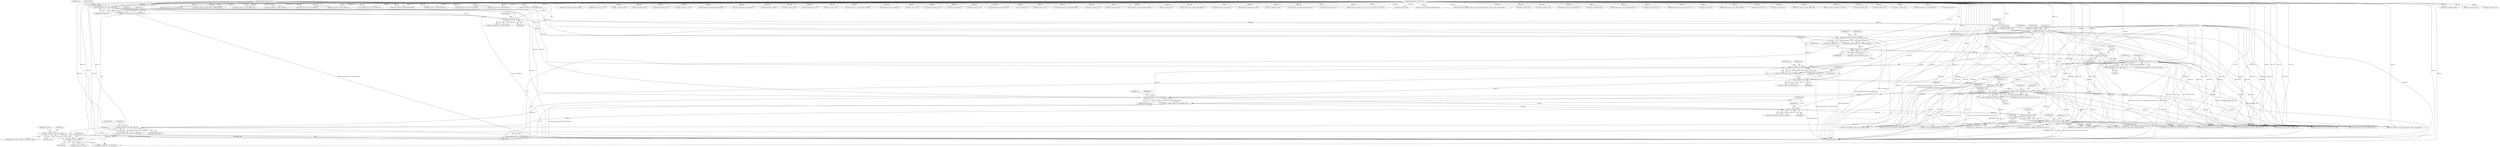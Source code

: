 digraph "0_ghostscript_8a3257b01faa899dd9b5e35c6bb3403cd709c371@pointer" {
"1000206" [label="(Call,pdf_is_array(ctx, obj) && proc->op_d)"];
"1000207" [label="(Call,pdf_is_array(ctx, obj))"];
"1000201" [label="(Call,pdf_dict_get(ctx, dict, PDF_NAME_D))"];
"1000187" [label="(Call,pdf_is_number(ctx, obj))"];
"1000181" [label="(Call,pdf_dict_get(ctx, dict, PDF_NAME_ML))"];
"1000170" [label="(Call,proc->op_j(ctx, proc, fz_clampi(pdf_to_int(ctx, obj), 0, 2)))"];
"1000174" [label="(Call,pdf_to_int(ctx, obj))"];
"1000164" [label="(Call,pdf_is_int(ctx, obj))"];
"1000158" [label="(Call,pdf_dict_get(ctx, dict, PDF_NAME_LJ))"];
"1000141" [label="(Call,pdf_is_int(ctx, obj))"];
"1000135" [label="(Call,pdf_dict_get(ctx, dict, PDF_NAME_LC))"];
"1000121" [label="(Call,pdf_is_number(ctx, obj))"];
"1000115" [label="(Call,pdf_dict_get(ctx, dict, PDF_NAME_LW))"];
"1000107" [label="(MethodParameterIn,fz_context *ctx)"];
"1000110" [label="(MethodParameterIn,pdf_obj *dict)"];
"1000113" [label="(Call,obj = pdf_dict_get(ctx, dict, PDF_NAME_LW))"];
"1000127" [label="(Call,proc->op_w(ctx, proc, pdf_to_real(ctx, obj)))"];
"1000130" [label="(Call,pdf_to_real(ctx, obj))"];
"1000108" [label="(MethodParameterIn,pdf_processor *proc)"];
"1000133" [label="(Call,obj = pdf_dict_get(ctx, dict, PDF_NAME_LC))"];
"1000147" [label="(Call,proc->op_J(ctx, proc, fz_clampi(pdf_to_int(ctx, obj), 0, 2)))"];
"1000151" [label="(Call,pdf_to_int(ctx, obj))"];
"1000150" [label="(Call,fz_clampi(pdf_to_int(ctx, obj), 0, 2))"];
"1000156" [label="(Call,obj = pdf_dict_get(ctx, dict, PDF_NAME_LJ))"];
"1000173" [label="(Call,fz_clampi(pdf_to_int(ctx, obj), 0, 2))"];
"1000179" [label="(Call,obj = pdf_dict_get(ctx, dict, PDF_NAME_ML))"];
"1000193" [label="(Call,proc->op_M(ctx, proc, pdf_to_real(ctx, obj)))"];
"1000196" [label="(Call,pdf_to_real(ctx, obj))"];
"1000199" [label="(Call,obj = pdf_dict_get(ctx, dict, PDF_NAME_D))"];
"1000530" [label="(Call,proc->op_gs_BM(ctx, proc, pdf_to_name(ctx, obj)))"];
"1000129" [label="(Identifier,proc)"];
"1000211" [label="(Identifier,proc)"];
"1000705" [label="(Call,pdf_drop_xobject(ctx, xobj))"];
"1000119" [label="(ControlStructure,if (pdf_is_number(ctx, obj) && proc->op_w))"];
"1000243" [label="(Call,pdf_is_name(ctx, obj))"];
"1000454" [label="(Call,pdf_is_name(ctx, tr))"];
"1000585" [label="(Call,pdf_load_xobject(ctx, csi->doc, group))"];
"1000293" [label="(Call,pdf_array_get(ctx, obj, 0))"];
"1000202" [label="(Identifier,ctx)"];
"1000216" [label="(Identifier,dash_array)"];
"1000538" [label="(Call,pdf_dict_get(ctx, dict, PDF_NAME_SMask))"];
"1000160" [label="(Identifier,dict)"];
"1000208" [label="(Identifier,ctx)"];
"1000524" [label="(Call,pdf_is_name(ctx, obj))"];
"1000533" [label="(Call,pdf_to_name(ctx, obj))"];
"1000132" [label="(Identifier,obj)"];
"1000729" [label="(MethodReturn,RET)"];
"1000224" [label="(Call,pdf_array_get(ctx, obj, 1))"];
"1000201" [label="(Call,pdf_dict_get(ctx, dict, PDF_NAME_D))"];
"1000263" [label="(Call,pdf_is_number(ctx, obj))"];
"1000435" [label="(Call,pdf_name_eq(ctx, obj, PDF_NAME_Default))"];
"1000210" [label="(Call,proc->op_d)"];
"1000134" [label="(Identifier,obj)"];
"1000155" [label="(Literal,2)"];
"1000174" [label="(Call,pdf_to_int(ctx, obj))"];
"1000627" [label="(Call,fz_drop_colorspace(ctx, colorspace))"];
"1000128" [label="(Identifier,ctx)"];
"1000209" [label="(Identifier,obj)"];
"1000332" [label="(Call,pdf_drop_font(ctx, font))"];
"1000107" [label="(MethodParameterIn,fz_context *ctx)"];
"1000272" [label="(Call,pdf_to_real(ctx, obj))"];
"1000177" [label="(Literal,0)"];
"1000138" [label="(Identifier,PDF_NAME_LC)"];
"1000656" [label="(Call,pdf_array_get(ctx, bc, k))"];
"1000361" [label="(Call,pdf_dict_get(ctx, dict, PDF_NAME_op))"];
"1000483" [label="(Call,pdf_to_real(ctx, obj))"];
"1000667" [label="(Call,pdf_name_eq(ctx, s, PDF_NAME_Luminosity))"];
"1000257" [label="(Call,pdf_dict_get(ctx, dict, PDF_NAME_FL))"];
"1000179" [label="(Call,obj = pdf_dict_get(ctx, dict, PDF_NAME_ML))"];
"1000195" [label="(Identifier,proc)"];
"1000148" [label="(Identifier,ctx)"];
"1000154" [label="(Literal,0)"];
"1000601" [label="(Call,fz_colorspace_n(ctx, colorspace))"];
"1000151" [label="(Call,pdf_to_int(ctx, obj))"];
"1000193" [label="(Call,proc->op_M(ctx, proc, pdf_to_real(ctx, obj)))"];
"1000500" [label="(Call,proc->op_gs_ca(ctx, proc, pdf_to_real(ctx, obj)))"];
"1000322" [label="(Call,proc->op_Tf(ctx, proc, \"ExtGState\", font, pdf_to_real(ctx, font_size)))"];
"1000142" [label="(Identifier,ctx)"];
"1000269" [label="(Call,proc->op_i(ctx, proc, pdf_to_real(ctx, obj)))"];
"1000118" [label="(Identifier,PDF_NAME_LW)"];
"1000149" [label="(Identifier,proc)"];
"1000381" [label="(Call,pdf_dict_get(ctx, dict, PDF_NAME_OPM))"];
"1000387" [label="(Call,pdf_is_int(ctx, obj))"];
"1000172" [label="(Identifier,proc)"];
"1000518" [label="(Call,pdf_array_get(ctx, obj, 0))"];
"1000120" [label="(Call,pdf_is_number(ctx, obj) && proc->op_w)"];
"1000125" [label="(Identifier,proc)"];
"1000283" [label="(Call,pdf_is_array(ctx, obj))"];
"1000637" [label="(Call,pdf_is_array(ctx, bc))"];
"1000401" [label="(Call,pdf_dict_get(ctx, dict, PDF_NAME_UseBlackPtComp))"];
"1000662" [label="(Call,pdf_dict_get(ctx, obj, PDF_NAME_S))"];
"1000480" [label="(Call,proc->op_gs_CA(ctx, proc, pdf_to_real(ctx, obj)))"];
"1000115" [label="(Call,pdf_dict_get(ctx, dict, PDF_NAME_LW))"];
"1000173" [label="(Call,fz_clampi(pdf_to_int(ctx, obj), 0, 2))"];
"1000206" [label="(Call,pdf_is_array(ctx, obj) && proc->op_d)"];
"1000709" [label="(Call,fz_rethrow(ctx))"];
"1000186" [label="(Call,pdf_is_number(ctx, obj) && proc->op_M)"];
"1000176" [label="(Identifier,obj)"];
"1000110" [label="(MethodParameterIn,pdf_obj *dict)"];
"1000166" [label="(Identifier,obj)"];
"1000123" [label="(Identifier,obj)"];
"1000136" [label="(Identifier,ctx)"];
"1000116" [label="(Identifier,ctx)"];
"1000133" [label="(Call,obj = pdf_dict_get(ctx, dict, PDF_NAME_LC))"];
"1000376" [label="(Call,pdf_to_bool(ctx, obj))"];
"1000184" [label="(Identifier,PDF_NAME_ML)"];
"1000717" [label="(Call,pdf_name_eq(ctx, obj, PDF_NAME_None))"];
"1000205" [label="(ControlStructure,if (pdf_is_array(ctx, obj) && proc->op_d))"];
"1000513" [label="(Call,pdf_is_array(ctx, obj))"];
"1000714" [label="(Call,pdf_is_name(ctx, obj))"];
"1000121" [label="(Call,pdf_is_number(ctx, obj))"];
"1000197" [label="(Identifier,ctx)"];
"1000108" [label="(MethodParameterIn,pdf_processor *proc)"];
"1000194" [label="(Identifier,ctx)"];
"1000439" [label="(Call,fz_warn(ctx, \"ignoring transfer function\"))"];
"1000353" [label="(Call,proc->op_gs_OP(ctx, proc, pdf_to_bool(ctx, obj)))"];
"1000367" [label="(Call,pdf_is_bool(ctx, obj))"];
"1000217" [label="(Call,pdf_array_get(ctx, obj, 0))"];
"1000183" [label="(Identifier,dict)"];
"1000688" [label="(Call,pdf_name_eq(ctx, tr, PDF_NAME_Identity))"];
"1000130" [label="(Call,pdf_to_real(ctx, obj))"];
"1000232" [label="(Call,pdf_to_real(ctx, dash_phase))"];
"1000594" [label="(Call,pdf_xobject_colorspace(ctx, xobj))"];
"1000158" [label="(Call,pdf_dict_get(ctx, dict, PDF_NAME_LJ))"];
"1000113" [label="(Call,obj = pdf_dict_get(ctx, dict, PDF_NAME_LW))"];
"1000494" [label="(Call,pdf_is_number(ctx, obj))"];
"1000111" [label="(Block,)"];
"1000463" [label="(Call,fz_warn(ctx, \"ignoring transfer function\"))"];
"1000165" [label="(Identifier,ctx)"];
"1000468" [label="(Call,pdf_dict_get(ctx, dict, PDF_NAME_CA))"];
"1000300" [label="(Call,pdf_array_get(ctx, obj, 1))"];
"1000307" [label="(Call,load_font_or_hail_mary(ctx, csi->doc, csi->rdb, font_ref, 0, csi->cookie))"];
"1000580" [label="(Call,pdf_to_num(ctx, obj))"];
"1000692" [label="(Call,fz_warn(ctx, \"ignoring transfer function\"))"];
"1000159" [label="(Identifier,ctx)"];
"1000162" [label="(ControlStructure,if (pdf_is_int(ctx, obj) && proc->op_j))"];
"1000419" [label="(Call,pdf_dict_get(ctx, dict, PDF_NAME_TR2))"];
"1000156" [label="(Call,obj = pdf_dict_get(ctx, dict, PDF_NAME_LJ))"];
"1000171" [label="(Identifier,ctx)"];
"1000122" [label="(Identifier,ctx)"];
"1000576" [label="(Call,fz_throw(ctx, FZ_ERROR_SYNTAX, \"cannot load softmask xobject (%d 0 R)\", pdf_to_num(ctx, obj)))"];
"1000189" [label="(Identifier,obj)"];
"1000237" [label="(Call,pdf_dict_get(ctx, dict, PDF_NAME_RI))"];
"1000503" [label="(Call,pdf_to_real(ctx, obj))"];
"1000147" [label="(Call,proc->op_J(ctx, proc, fz_clampi(pdf_to_int(ctx, obj), 0, 2)))"];
"1000117" [label="(Identifier,dict)"];
"1000141" [label="(Call,pdf_is_int(ctx, obj))"];
"1000150" [label="(Call,fz_clampi(pdf_to_int(ctx, obj), 0, 2))"];
"1000252" [label="(Call,pdf_to_name(ctx, obj))"];
"1000569" [label="(Call,pdf_dict_get(ctx, obj, PDF_NAME_G))"];
"1000168" [label="(Identifier,proc)"];
"1000373" [label="(Call,proc->op_gs_op(ctx, proc, pdf_to_bool(ctx, obj)))"];
"1000474" [label="(Call,pdf_is_number(ctx, obj))"];
"1000187" [label="(Call,pdf_is_number(ctx, obj))"];
"1000191" [label="(Identifier,proc)"];
"1000430" [label="(Call,pdf_name_eq(ctx, obj, PDF_NAME_Identity))"];
"1000327" [label="(Call,pdf_to_real(ctx, font_size))"];
"1000152" [label="(Identifier,ctx)"];
"1000393" [label="(Call,proc->op_gs_OPM(ctx, proc, pdf_to_int(ctx, obj)))"];
"1000204" [label="(Identifier,PDF_NAME_D)"];
"1000164" [label="(Call,pdf_is_int(ctx, obj))"];
"1000127" [label="(Call,proc->op_w(ctx, proc, pdf_to_real(ctx, obj)))"];
"1000654" [label="(Call,pdf_to_real(ctx, pdf_array_get(ctx, bc, k)))"];
"1000396" [label="(Call,pdf_to_int(ctx, obj))"];
"1000137" [label="(Identifier,dict)"];
"1000140" [label="(Call,pdf_is_int(ctx, obj) && proc->op_J)"];
"1000153" [label="(Identifier,obj)"];
"1000459" [label="(Call,pdf_name_eq(ctx, tr, PDF_NAME_Identity))"];
"1000347" [label="(Call,pdf_is_bool(ctx, obj))"];
"1000145" [label="(Identifier,proc)"];
"1000424" [label="(Call,pdf_is_name(ctx, obj))"];
"1000199" [label="(Call,obj = pdf_dict_get(ctx, dict, PDF_NAME_D))"];
"1000341" [label="(Call,pdf_dict_get(ctx, dict, PDF_NAME_OP))"];
"1000680" [label="(Call,pdf_dict_get(ctx, obj, PDF_NAME_TR))"];
"1000170" [label="(Call,proc->op_j(ctx, proc, fz_clampi(pdf_to_int(ctx, obj), 0, 2)))"];
"1000175" [label="(Identifier,ctx)"];
"1000139" [label="(ControlStructure,if (pdf_is_int(ctx, obj) && proc->op_J))"];
"1000161" [label="(Identifier,PDF_NAME_LJ)"];
"1000200" [label="(Identifier,obj)"];
"1000207" [label="(Call,pdf_is_array(ctx, obj))"];
"1000163" [label="(Call,pdf_is_int(ctx, obj) && proc->op_j)"];
"1000114" [label="(Identifier,obj)"];
"1000619" [label="(Call,fz_colorspace_is_cmyk(ctx, colorspace))"];
"1000695" [label="(Call,proc->op_gs_SMask(ctx, proc, xobj, csi->rdb, softmask_bc, luminosity))"];
"1000203" [label="(Identifier,dict)"];
"1000356" [label="(Call,pdf_to_bool(ctx, obj))"];
"1000488" [label="(Call,pdf_dict_get(ctx, dict, PDF_NAME_ca))"];
"1000143" [label="(Identifier,obj)"];
"1000180" [label="(Identifier,obj)"];
"1000157" [label="(Identifier,obj)"];
"1000548" [label="(Call,pdf_is_dict(ctx, obj))"];
"1000413" [label="(Call,proc->op_gs_UseBlackPtComp(ctx, proc, obj))"];
"1000185" [label="(ControlStructure,if (pdf_is_number(ctx, obj) && proc->op_M))"];
"1000236" [label="(Identifier,obj)"];
"1000181" [label="(Call,pdf_dict_get(ctx, dict, PDF_NAME_ML))"];
"1000135" [label="(Call,pdf_dict_get(ctx, dict, PDF_NAME_LC))"];
"1000407" [label="(Call,pdf_is_name(ctx, obj))"];
"1000198" [label="(Identifier,obj)"];
"1000722" [label="(Call,proc->op_gs_SMask(ctx, proc, NULL, NULL, NULL, 0))"];
"1000632" [label="(Call,pdf_dict_get(ctx, obj, PDF_NAME_BC))"];
"1000228" [label="(Call,proc->op_d(ctx, proc, dash_array, pdf_to_real(ctx, dash_phase)))"];
"1000188" [label="(Identifier,ctx)"];
"1000196" [label="(Call,pdf_to_real(ctx, obj))"];
"1000178" [label="(Literal,2)"];
"1000449" [label="(Call,pdf_dict_get(ctx, dict, PDF_NAME_TR))"];
"1000131" [label="(Identifier,ctx)"];
"1000182" [label="(Identifier,ctx)"];
"1000508" [label="(Call,pdf_dict_get(ctx, dict, PDF_NAME_BM))"];
"1000337" [label="(Call,fz_rethrow(ctx))"];
"1000249" [label="(Call,proc->op_ri(ctx, proc, pdf_to_name(ctx, obj)))"];
"1000277" [label="(Call,pdf_dict_get(ctx, dict, PDF_NAME_Font))"];
"1000206" -> "1000205"  [label="AST: "];
"1000206" -> "1000207"  [label="CFG: "];
"1000206" -> "1000210"  [label="CFG: "];
"1000207" -> "1000206"  [label="AST: "];
"1000210" -> "1000206"  [label="AST: "];
"1000216" -> "1000206"  [label="CFG: "];
"1000236" -> "1000206"  [label="CFG: "];
"1000206" -> "1000729"  [label="DDG: proc->op_d"];
"1000206" -> "1000729"  [label="DDG: pdf_is_array(ctx, obj) && proc->op_d"];
"1000207" -> "1000206"  [label="DDG: ctx"];
"1000207" -> "1000206"  [label="DDG: obj"];
"1000207" -> "1000209"  [label="CFG: "];
"1000208" -> "1000207"  [label="AST: "];
"1000209" -> "1000207"  [label="AST: "];
"1000211" -> "1000207"  [label="CFG: "];
"1000201" -> "1000207"  [label="DDG: ctx"];
"1000107" -> "1000207"  [label="DDG: ctx"];
"1000199" -> "1000207"  [label="DDG: obj"];
"1000207" -> "1000217"  [label="DDG: ctx"];
"1000207" -> "1000217"  [label="DDG: obj"];
"1000207" -> "1000237"  [label="DDG: ctx"];
"1000201" -> "1000199"  [label="AST: "];
"1000201" -> "1000204"  [label="CFG: "];
"1000202" -> "1000201"  [label="AST: "];
"1000203" -> "1000201"  [label="AST: "];
"1000204" -> "1000201"  [label="AST: "];
"1000199" -> "1000201"  [label="CFG: "];
"1000201" -> "1000729"  [label="DDG: PDF_NAME_D"];
"1000201" -> "1000199"  [label="DDG: ctx"];
"1000201" -> "1000199"  [label="DDG: dict"];
"1000201" -> "1000199"  [label="DDG: PDF_NAME_D"];
"1000187" -> "1000201"  [label="DDG: ctx"];
"1000193" -> "1000201"  [label="DDG: ctx"];
"1000107" -> "1000201"  [label="DDG: ctx"];
"1000181" -> "1000201"  [label="DDG: dict"];
"1000110" -> "1000201"  [label="DDG: dict"];
"1000201" -> "1000237"  [label="DDG: dict"];
"1000187" -> "1000186"  [label="AST: "];
"1000187" -> "1000189"  [label="CFG: "];
"1000188" -> "1000187"  [label="AST: "];
"1000189" -> "1000187"  [label="AST: "];
"1000191" -> "1000187"  [label="CFG: "];
"1000186" -> "1000187"  [label="CFG: "];
"1000187" -> "1000186"  [label="DDG: ctx"];
"1000187" -> "1000186"  [label="DDG: obj"];
"1000181" -> "1000187"  [label="DDG: ctx"];
"1000107" -> "1000187"  [label="DDG: ctx"];
"1000179" -> "1000187"  [label="DDG: obj"];
"1000187" -> "1000196"  [label="DDG: ctx"];
"1000187" -> "1000196"  [label="DDG: obj"];
"1000181" -> "1000179"  [label="AST: "];
"1000181" -> "1000184"  [label="CFG: "];
"1000182" -> "1000181"  [label="AST: "];
"1000183" -> "1000181"  [label="AST: "];
"1000184" -> "1000181"  [label="AST: "];
"1000179" -> "1000181"  [label="CFG: "];
"1000181" -> "1000729"  [label="DDG: PDF_NAME_ML"];
"1000181" -> "1000179"  [label="DDG: ctx"];
"1000181" -> "1000179"  [label="DDG: dict"];
"1000181" -> "1000179"  [label="DDG: PDF_NAME_ML"];
"1000170" -> "1000181"  [label="DDG: ctx"];
"1000164" -> "1000181"  [label="DDG: ctx"];
"1000107" -> "1000181"  [label="DDG: ctx"];
"1000158" -> "1000181"  [label="DDG: dict"];
"1000110" -> "1000181"  [label="DDG: dict"];
"1000170" -> "1000162"  [label="AST: "];
"1000170" -> "1000173"  [label="CFG: "];
"1000171" -> "1000170"  [label="AST: "];
"1000172" -> "1000170"  [label="AST: "];
"1000173" -> "1000170"  [label="AST: "];
"1000180" -> "1000170"  [label="CFG: "];
"1000170" -> "1000729"  [label="DDG: proc"];
"1000170" -> "1000729"  [label="DDG: fz_clampi(pdf_to_int(ctx, obj), 0, 2)"];
"1000170" -> "1000729"  [label="DDG: proc->op_j(ctx, proc, fz_clampi(pdf_to_int(ctx, obj), 0, 2))"];
"1000174" -> "1000170"  [label="DDG: ctx"];
"1000107" -> "1000170"  [label="DDG: ctx"];
"1000127" -> "1000170"  [label="DDG: proc"];
"1000147" -> "1000170"  [label="DDG: proc"];
"1000108" -> "1000170"  [label="DDG: proc"];
"1000173" -> "1000170"  [label="DDG: pdf_to_int(ctx, obj)"];
"1000173" -> "1000170"  [label="DDG: 0"];
"1000173" -> "1000170"  [label="DDG: 2"];
"1000170" -> "1000193"  [label="DDG: proc"];
"1000170" -> "1000228"  [label="DDG: proc"];
"1000170" -> "1000249"  [label="DDG: proc"];
"1000170" -> "1000269"  [label="DDG: proc"];
"1000170" -> "1000322"  [label="DDG: proc"];
"1000170" -> "1000353"  [label="DDG: proc"];
"1000170" -> "1000373"  [label="DDG: proc"];
"1000170" -> "1000393"  [label="DDG: proc"];
"1000170" -> "1000413"  [label="DDG: proc"];
"1000170" -> "1000480"  [label="DDG: proc"];
"1000170" -> "1000500"  [label="DDG: proc"];
"1000170" -> "1000530"  [label="DDG: proc"];
"1000170" -> "1000695"  [label="DDG: proc"];
"1000170" -> "1000722"  [label="DDG: proc"];
"1000174" -> "1000173"  [label="AST: "];
"1000174" -> "1000176"  [label="CFG: "];
"1000175" -> "1000174"  [label="AST: "];
"1000176" -> "1000174"  [label="AST: "];
"1000177" -> "1000174"  [label="CFG: "];
"1000174" -> "1000173"  [label="DDG: ctx"];
"1000174" -> "1000173"  [label="DDG: obj"];
"1000164" -> "1000174"  [label="DDG: ctx"];
"1000164" -> "1000174"  [label="DDG: obj"];
"1000107" -> "1000174"  [label="DDG: ctx"];
"1000164" -> "1000163"  [label="AST: "];
"1000164" -> "1000166"  [label="CFG: "];
"1000165" -> "1000164"  [label="AST: "];
"1000166" -> "1000164"  [label="AST: "];
"1000168" -> "1000164"  [label="CFG: "];
"1000163" -> "1000164"  [label="CFG: "];
"1000164" -> "1000163"  [label="DDG: ctx"];
"1000164" -> "1000163"  [label="DDG: obj"];
"1000158" -> "1000164"  [label="DDG: ctx"];
"1000107" -> "1000164"  [label="DDG: ctx"];
"1000156" -> "1000164"  [label="DDG: obj"];
"1000158" -> "1000156"  [label="AST: "];
"1000158" -> "1000161"  [label="CFG: "];
"1000159" -> "1000158"  [label="AST: "];
"1000160" -> "1000158"  [label="AST: "];
"1000161" -> "1000158"  [label="AST: "];
"1000156" -> "1000158"  [label="CFG: "];
"1000158" -> "1000729"  [label="DDG: PDF_NAME_LJ"];
"1000158" -> "1000156"  [label="DDG: ctx"];
"1000158" -> "1000156"  [label="DDG: dict"];
"1000158" -> "1000156"  [label="DDG: PDF_NAME_LJ"];
"1000141" -> "1000158"  [label="DDG: ctx"];
"1000147" -> "1000158"  [label="DDG: ctx"];
"1000107" -> "1000158"  [label="DDG: ctx"];
"1000135" -> "1000158"  [label="DDG: dict"];
"1000110" -> "1000158"  [label="DDG: dict"];
"1000141" -> "1000140"  [label="AST: "];
"1000141" -> "1000143"  [label="CFG: "];
"1000142" -> "1000141"  [label="AST: "];
"1000143" -> "1000141"  [label="AST: "];
"1000145" -> "1000141"  [label="CFG: "];
"1000140" -> "1000141"  [label="CFG: "];
"1000141" -> "1000140"  [label="DDG: ctx"];
"1000141" -> "1000140"  [label="DDG: obj"];
"1000135" -> "1000141"  [label="DDG: ctx"];
"1000107" -> "1000141"  [label="DDG: ctx"];
"1000133" -> "1000141"  [label="DDG: obj"];
"1000141" -> "1000151"  [label="DDG: ctx"];
"1000141" -> "1000151"  [label="DDG: obj"];
"1000135" -> "1000133"  [label="AST: "];
"1000135" -> "1000138"  [label="CFG: "];
"1000136" -> "1000135"  [label="AST: "];
"1000137" -> "1000135"  [label="AST: "];
"1000138" -> "1000135"  [label="AST: "];
"1000133" -> "1000135"  [label="CFG: "];
"1000135" -> "1000729"  [label="DDG: PDF_NAME_LC"];
"1000135" -> "1000133"  [label="DDG: ctx"];
"1000135" -> "1000133"  [label="DDG: dict"];
"1000135" -> "1000133"  [label="DDG: PDF_NAME_LC"];
"1000121" -> "1000135"  [label="DDG: ctx"];
"1000127" -> "1000135"  [label="DDG: ctx"];
"1000107" -> "1000135"  [label="DDG: ctx"];
"1000115" -> "1000135"  [label="DDG: dict"];
"1000110" -> "1000135"  [label="DDG: dict"];
"1000121" -> "1000120"  [label="AST: "];
"1000121" -> "1000123"  [label="CFG: "];
"1000122" -> "1000121"  [label="AST: "];
"1000123" -> "1000121"  [label="AST: "];
"1000125" -> "1000121"  [label="CFG: "];
"1000120" -> "1000121"  [label="CFG: "];
"1000121" -> "1000120"  [label="DDG: ctx"];
"1000121" -> "1000120"  [label="DDG: obj"];
"1000115" -> "1000121"  [label="DDG: ctx"];
"1000107" -> "1000121"  [label="DDG: ctx"];
"1000113" -> "1000121"  [label="DDG: obj"];
"1000121" -> "1000130"  [label="DDG: ctx"];
"1000121" -> "1000130"  [label="DDG: obj"];
"1000115" -> "1000113"  [label="AST: "];
"1000115" -> "1000118"  [label="CFG: "];
"1000116" -> "1000115"  [label="AST: "];
"1000117" -> "1000115"  [label="AST: "];
"1000118" -> "1000115"  [label="AST: "];
"1000113" -> "1000115"  [label="CFG: "];
"1000115" -> "1000729"  [label="DDG: PDF_NAME_LW"];
"1000115" -> "1000113"  [label="DDG: ctx"];
"1000115" -> "1000113"  [label="DDG: dict"];
"1000115" -> "1000113"  [label="DDG: PDF_NAME_LW"];
"1000107" -> "1000115"  [label="DDG: ctx"];
"1000110" -> "1000115"  [label="DDG: dict"];
"1000107" -> "1000106"  [label="AST: "];
"1000107" -> "1000729"  [label="DDG: ctx"];
"1000107" -> "1000127"  [label="DDG: ctx"];
"1000107" -> "1000130"  [label="DDG: ctx"];
"1000107" -> "1000147"  [label="DDG: ctx"];
"1000107" -> "1000151"  [label="DDG: ctx"];
"1000107" -> "1000193"  [label="DDG: ctx"];
"1000107" -> "1000196"  [label="DDG: ctx"];
"1000107" -> "1000217"  [label="DDG: ctx"];
"1000107" -> "1000224"  [label="DDG: ctx"];
"1000107" -> "1000228"  [label="DDG: ctx"];
"1000107" -> "1000232"  [label="DDG: ctx"];
"1000107" -> "1000237"  [label="DDG: ctx"];
"1000107" -> "1000243"  [label="DDG: ctx"];
"1000107" -> "1000249"  [label="DDG: ctx"];
"1000107" -> "1000252"  [label="DDG: ctx"];
"1000107" -> "1000257"  [label="DDG: ctx"];
"1000107" -> "1000263"  [label="DDG: ctx"];
"1000107" -> "1000269"  [label="DDG: ctx"];
"1000107" -> "1000272"  [label="DDG: ctx"];
"1000107" -> "1000277"  [label="DDG: ctx"];
"1000107" -> "1000283"  [label="DDG: ctx"];
"1000107" -> "1000293"  [label="DDG: ctx"];
"1000107" -> "1000300"  [label="DDG: ctx"];
"1000107" -> "1000307"  [label="DDG: ctx"];
"1000107" -> "1000322"  [label="DDG: ctx"];
"1000107" -> "1000327"  [label="DDG: ctx"];
"1000107" -> "1000332"  [label="DDG: ctx"];
"1000107" -> "1000337"  [label="DDG: ctx"];
"1000107" -> "1000341"  [label="DDG: ctx"];
"1000107" -> "1000347"  [label="DDG: ctx"];
"1000107" -> "1000353"  [label="DDG: ctx"];
"1000107" -> "1000356"  [label="DDG: ctx"];
"1000107" -> "1000361"  [label="DDG: ctx"];
"1000107" -> "1000367"  [label="DDG: ctx"];
"1000107" -> "1000373"  [label="DDG: ctx"];
"1000107" -> "1000376"  [label="DDG: ctx"];
"1000107" -> "1000381"  [label="DDG: ctx"];
"1000107" -> "1000387"  [label="DDG: ctx"];
"1000107" -> "1000393"  [label="DDG: ctx"];
"1000107" -> "1000396"  [label="DDG: ctx"];
"1000107" -> "1000401"  [label="DDG: ctx"];
"1000107" -> "1000407"  [label="DDG: ctx"];
"1000107" -> "1000413"  [label="DDG: ctx"];
"1000107" -> "1000419"  [label="DDG: ctx"];
"1000107" -> "1000424"  [label="DDG: ctx"];
"1000107" -> "1000430"  [label="DDG: ctx"];
"1000107" -> "1000435"  [label="DDG: ctx"];
"1000107" -> "1000439"  [label="DDG: ctx"];
"1000107" -> "1000449"  [label="DDG: ctx"];
"1000107" -> "1000454"  [label="DDG: ctx"];
"1000107" -> "1000459"  [label="DDG: ctx"];
"1000107" -> "1000463"  [label="DDG: ctx"];
"1000107" -> "1000468"  [label="DDG: ctx"];
"1000107" -> "1000474"  [label="DDG: ctx"];
"1000107" -> "1000480"  [label="DDG: ctx"];
"1000107" -> "1000483"  [label="DDG: ctx"];
"1000107" -> "1000488"  [label="DDG: ctx"];
"1000107" -> "1000494"  [label="DDG: ctx"];
"1000107" -> "1000500"  [label="DDG: ctx"];
"1000107" -> "1000503"  [label="DDG: ctx"];
"1000107" -> "1000508"  [label="DDG: ctx"];
"1000107" -> "1000513"  [label="DDG: ctx"];
"1000107" -> "1000518"  [label="DDG: ctx"];
"1000107" -> "1000524"  [label="DDG: ctx"];
"1000107" -> "1000530"  [label="DDG: ctx"];
"1000107" -> "1000533"  [label="DDG: ctx"];
"1000107" -> "1000538"  [label="DDG: ctx"];
"1000107" -> "1000548"  [label="DDG: ctx"];
"1000107" -> "1000569"  [label="DDG: ctx"];
"1000107" -> "1000576"  [label="DDG: ctx"];
"1000107" -> "1000580"  [label="DDG: ctx"];
"1000107" -> "1000585"  [label="DDG: ctx"];
"1000107" -> "1000594"  [label="DDG: ctx"];
"1000107" -> "1000601"  [label="DDG: ctx"];
"1000107" -> "1000619"  [label="DDG: ctx"];
"1000107" -> "1000627"  [label="DDG: ctx"];
"1000107" -> "1000632"  [label="DDG: ctx"];
"1000107" -> "1000637"  [label="DDG: ctx"];
"1000107" -> "1000654"  [label="DDG: ctx"];
"1000107" -> "1000656"  [label="DDG: ctx"];
"1000107" -> "1000662"  [label="DDG: ctx"];
"1000107" -> "1000667"  [label="DDG: ctx"];
"1000107" -> "1000680"  [label="DDG: ctx"];
"1000107" -> "1000688"  [label="DDG: ctx"];
"1000107" -> "1000692"  [label="DDG: ctx"];
"1000107" -> "1000695"  [label="DDG: ctx"];
"1000107" -> "1000705"  [label="DDG: ctx"];
"1000107" -> "1000709"  [label="DDG: ctx"];
"1000107" -> "1000714"  [label="DDG: ctx"];
"1000107" -> "1000717"  [label="DDG: ctx"];
"1000107" -> "1000722"  [label="DDG: ctx"];
"1000110" -> "1000106"  [label="AST: "];
"1000110" -> "1000729"  [label="DDG: dict"];
"1000110" -> "1000237"  [label="DDG: dict"];
"1000110" -> "1000257"  [label="DDG: dict"];
"1000110" -> "1000277"  [label="DDG: dict"];
"1000110" -> "1000341"  [label="DDG: dict"];
"1000110" -> "1000361"  [label="DDG: dict"];
"1000110" -> "1000381"  [label="DDG: dict"];
"1000110" -> "1000401"  [label="DDG: dict"];
"1000110" -> "1000419"  [label="DDG: dict"];
"1000110" -> "1000449"  [label="DDG: dict"];
"1000110" -> "1000468"  [label="DDG: dict"];
"1000110" -> "1000488"  [label="DDG: dict"];
"1000110" -> "1000508"  [label="DDG: dict"];
"1000110" -> "1000538"  [label="DDG: dict"];
"1000113" -> "1000111"  [label="AST: "];
"1000114" -> "1000113"  [label="AST: "];
"1000122" -> "1000113"  [label="CFG: "];
"1000113" -> "1000729"  [label="DDG: pdf_dict_get(ctx, dict, PDF_NAME_LW)"];
"1000127" -> "1000119"  [label="AST: "];
"1000127" -> "1000130"  [label="CFG: "];
"1000128" -> "1000127"  [label="AST: "];
"1000129" -> "1000127"  [label="AST: "];
"1000130" -> "1000127"  [label="AST: "];
"1000134" -> "1000127"  [label="CFG: "];
"1000127" -> "1000729"  [label="DDG: pdf_to_real(ctx, obj)"];
"1000127" -> "1000729"  [label="DDG: proc"];
"1000127" -> "1000729"  [label="DDG: proc->op_w(ctx, proc, pdf_to_real(ctx, obj))"];
"1000130" -> "1000127"  [label="DDG: ctx"];
"1000130" -> "1000127"  [label="DDG: obj"];
"1000108" -> "1000127"  [label="DDG: proc"];
"1000127" -> "1000147"  [label="DDG: proc"];
"1000127" -> "1000193"  [label="DDG: proc"];
"1000127" -> "1000228"  [label="DDG: proc"];
"1000127" -> "1000249"  [label="DDG: proc"];
"1000127" -> "1000269"  [label="DDG: proc"];
"1000127" -> "1000322"  [label="DDG: proc"];
"1000127" -> "1000353"  [label="DDG: proc"];
"1000127" -> "1000373"  [label="DDG: proc"];
"1000127" -> "1000393"  [label="DDG: proc"];
"1000127" -> "1000413"  [label="DDG: proc"];
"1000127" -> "1000480"  [label="DDG: proc"];
"1000127" -> "1000500"  [label="DDG: proc"];
"1000127" -> "1000530"  [label="DDG: proc"];
"1000127" -> "1000695"  [label="DDG: proc"];
"1000127" -> "1000722"  [label="DDG: proc"];
"1000130" -> "1000132"  [label="CFG: "];
"1000131" -> "1000130"  [label="AST: "];
"1000132" -> "1000130"  [label="AST: "];
"1000108" -> "1000106"  [label="AST: "];
"1000108" -> "1000729"  [label="DDG: proc"];
"1000108" -> "1000147"  [label="DDG: proc"];
"1000108" -> "1000193"  [label="DDG: proc"];
"1000108" -> "1000228"  [label="DDG: proc"];
"1000108" -> "1000249"  [label="DDG: proc"];
"1000108" -> "1000269"  [label="DDG: proc"];
"1000108" -> "1000322"  [label="DDG: proc"];
"1000108" -> "1000353"  [label="DDG: proc"];
"1000108" -> "1000373"  [label="DDG: proc"];
"1000108" -> "1000393"  [label="DDG: proc"];
"1000108" -> "1000413"  [label="DDG: proc"];
"1000108" -> "1000480"  [label="DDG: proc"];
"1000108" -> "1000500"  [label="DDG: proc"];
"1000108" -> "1000530"  [label="DDG: proc"];
"1000108" -> "1000695"  [label="DDG: proc"];
"1000108" -> "1000722"  [label="DDG: proc"];
"1000133" -> "1000111"  [label="AST: "];
"1000134" -> "1000133"  [label="AST: "];
"1000142" -> "1000133"  [label="CFG: "];
"1000133" -> "1000729"  [label="DDG: pdf_dict_get(ctx, dict, PDF_NAME_LC)"];
"1000147" -> "1000139"  [label="AST: "];
"1000147" -> "1000150"  [label="CFG: "];
"1000148" -> "1000147"  [label="AST: "];
"1000149" -> "1000147"  [label="AST: "];
"1000150" -> "1000147"  [label="AST: "];
"1000157" -> "1000147"  [label="CFG: "];
"1000147" -> "1000729"  [label="DDG: proc"];
"1000147" -> "1000729"  [label="DDG: fz_clampi(pdf_to_int(ctx, obj), 0, 2)"];
"1000147" -> "1000729"  [label="DDG: proc->op_J(ctx, proc, fz_clampi(pdf_to_int(ctx, obj), 0, 2))"];
"1000151" -> "1000147"  [label="DDG: ctx"];
"1000150" -> "1000147"  [label="DDG: pdf_to_int(ctx, obj)"];
"1000150" -> "1000147"  [label="DDG: 0"];
"1000150" -> "1000147"  [label="DDG: 2"];
"1000147" -> "1000193"  [label="DDG: proc"];
"1000147" -> "1000228"  [label="DDG: proc"];
"1000147" -> "1000249"  [label="DDG: proc"];
"1000147" -> "1000269"  [label="DDG: proc"];
"1000147" -> "1000322"  [label="DDG: proc"];
"1000147" -> "1000353"  [label="DDG: proc"];
"1000147" -> "1000373"  [label="DDG: proc"];
"1000147" -> "1000393"  [label="DDG: proc"];
"1000147" -> "1000413"  [label="DDG: proc"];
"1000147" -> "1000480"  [label="DDG: proc"];
"1000147" -> "1000500"  [label="DDG: proc"];
"1000147" -> "1000530"  [label="DDG: proc"];
"1000147" -> "1000695"  [label="DDG: proc"];
"1000147" -> "1000722"  [label="DDG: proc"];
"1000151" -> "1000150"  [label="AST: "];
"1000151" -> "1000153"  [label="CFG: "];
"1000152" -> "1000151"  [label="AST: "];
"1000153" -> "1000151"  [label="AST: "];
"1000154" -> "1000151"  [label="CFG: "];
"1000151" -> "1000150"  [label="DDG: ctx"];
"1000151" -> "1000150"  [label="DDG: obj"];
"1000150" -> "1000155"  [label="CFG: "];
"1000154" -> "1000150"  [label="AST: "];
"1000155" -> "1000150"  [label="AST: "];
"1000150" -> "1000729"  [label="DDG: pdf_to_int(ctx, obj)"];
"1000156" -> "1000111"  [label="AST: "];
"1000157" -> "1000156"  [label="AST: "];
"1000165" -> "1000156"  [label="CFG: "];
"1000156" -> "1000729"  [label="DDG: pdf_dict_get(ctx, dict, PDF_NAME_LJ)"];
"1000173" -> "1000178"  [label="CFG: "];
"1000177" -> "1000173"  [label="AST: "];
"1000178" -> "1000173"  [label="AST: "];
"1000173" -> "1000729"  [label="DDG: pdf_to_int(ctx, obj)"];
"1000179" -> "1000111"  [label="AST: "];
"1000180" -> "1000179"  [label="AST: "];
"1000188" -> "1000179"  [label="CFG: "];
"1000179" -> "1000729"  [label="DDG: pdf_dict_get(ctx, dict, PDF_NAME_ML)"];
"1000193" -> "1000185"  [label="AST: "];
"1000193" -> "1000196"  [label="CFG: "];
"1000194" -> "1000193"  [label="AST: "];
"1000195" -> "1000193"  [label="AST: "];
"1000196" -> "1000193"  [label="AST: "];
"1000200" -> "1000193"  [label="CFG: "];
"1000193" -> "1000729"  [label="DDG: proc"];
"1000193" -> "1000729"  [label="DDG: proc->op_M(ctx, proc, pdf_to_real(ctx, obj))"];
"1000193" -> "1000729"  [label="DDG: pdf_to_real(ctx, obj)"];
"1000196" -> "1000193"  [label="DDG: ctx"];
"1000196" -> "1000193"  [label="DDG: obj"];
"1000193" -> "1000228"  [label="DDG: proc"];
"1000193" -> "1000249"  [label="DDG: proc"];
"1000193" -> "1000269"  [label="DDG: proc"];
"1000193" -> "1000322"  [label="DDG: proc"];
"1000193" -> "1000353"  [label="DDG: proc"];
"1000193" -> "1000373"  [label="DDG: proc"];
"1000193" -> "1000393"  [label="DDG: proc"];
"1000193" -> "1000413"  [label="DDG: proc"];
"1000193" -> "1000480"  [label="DDG: proc"];
"1000193" -> "1000500"  [label="DDG: proc"];
"1000193" -> "1000530"  [label="DDG: proc"];
"1000193" -> "1000695"  [label="DDG: proc"];
"1000193" -> "1000722"  [label="DDG: proc"];
"1000196" -> "1000198"  [label="CFG: "];
"1000197" -> "1000196"  [label="AST: "];
"1000198" -> "1000196"  [label="AST: "];
"1000199" -> "1000111"  [label="AST: "];
"1000200" -> "1000199"  [label="AST: "];
"1000208" -> "1000199"  [label="CFG: "];
"1000199" -> "1000729"  [label="DDG: pdf_dict_get(ctx, dict, PDF_NAME_D)"];
}
